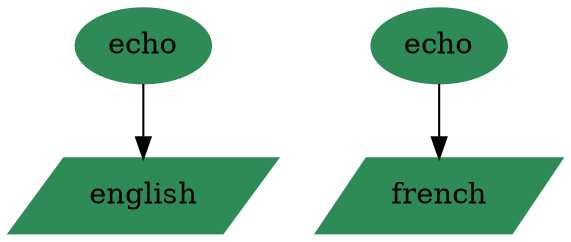 digraph VDL2provenance {
	graph [splines="compound", rankdir="TB"];
	node [color="seagreen", style="filled"];
	"0" [label=echo]
	"english2.txt" [shape=parallelogram,label=english]
	"0" -> "english2.txt"
	"1" [label=echo]
	"francais2.txt" [shape=parallelogram,label=french]
	"1" -> "francais2.txt"
}
